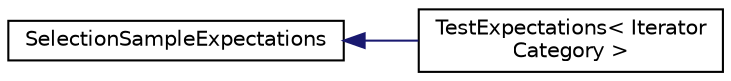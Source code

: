 digraph "Graphical Class Hierarchy"
{
  edge [fontname="Helvetica",fontsize="10",labelfontname="Helvetica",labelfontsize="10"];
  node [fontname="Helvetica",fontsize="10",shape=record];
  rankdir="LR";
  Node0 [label="SelectionSampleExpectations",height=0.2,width=0.4,color="black", fillcolor="white", style="filled",URL="$struct_selection_sample_expectations.html"];
  Node0 -> Node1 [dir="back",color="midnightblue",fontsize="10",style="solid",fontname="Helvetica"];
  Node1 [label="TestExpectations\< Iterator\lCategory \>",height=0.2,width=0.4,color="black", fillcolor="white", style="filled",URL="$struct_test_expectations.html"];
}
